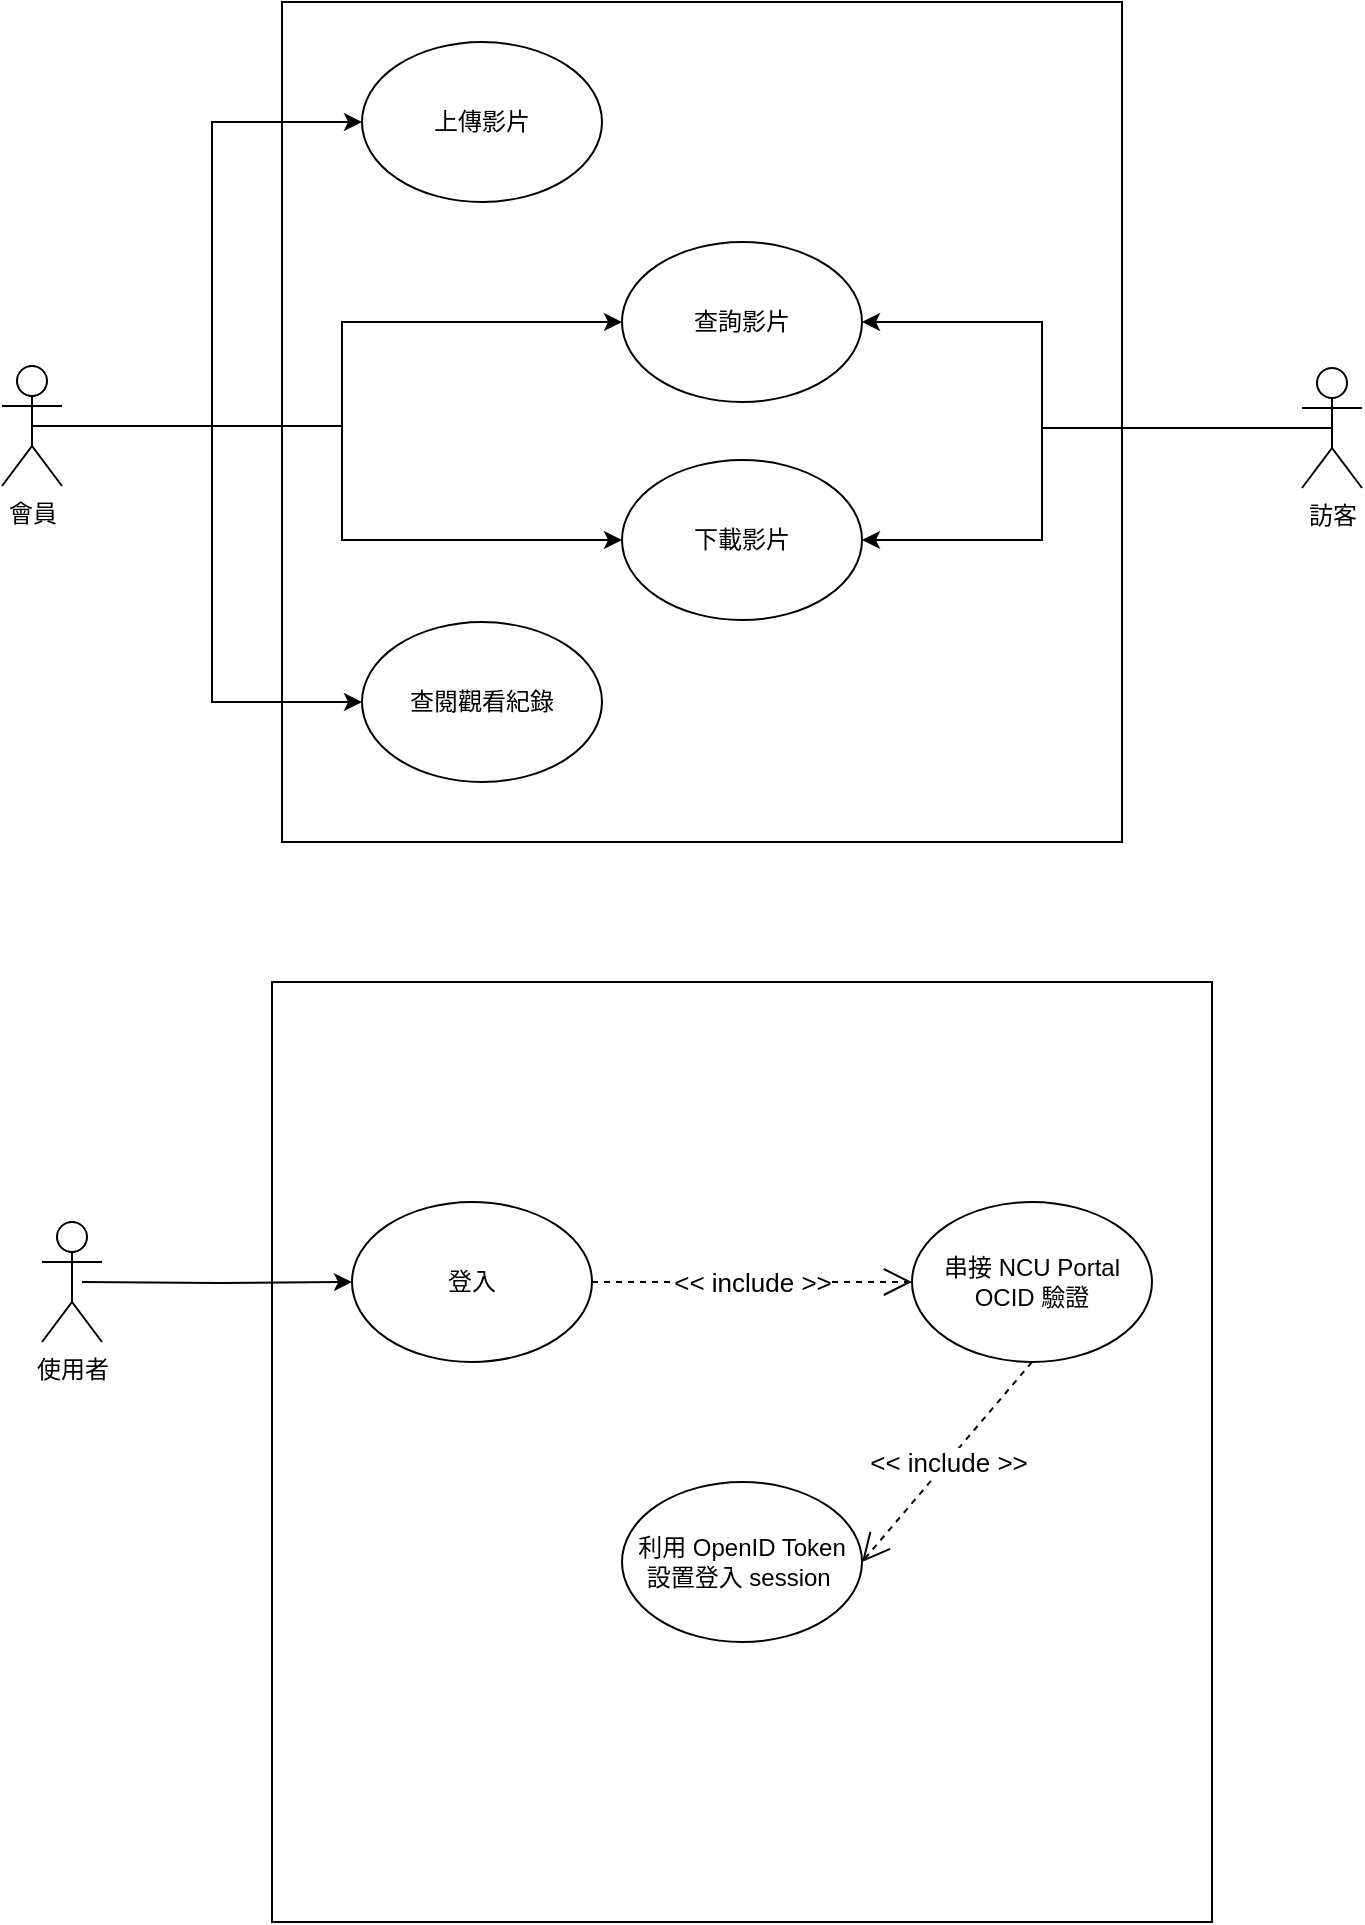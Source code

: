 <mxfile version="24.8.4">
  <diagram name="第 1 页" id="foSNegPKrguEiwjxMZeC">
    <mxGraphModel dx="1222" dy="1803" grid="1" gridSize="10" guides="1" tooltips="1" connect="1" arrows="1" fold="1" page="1" pageScale="1" pageWidth="827" pageHeight="1169" math="0" shadow="0">
      <root>
        <mxCell id="0" />
        <mxCell id="1" parent="0" />
        <mxCell id="tMpl9T8Y8EHcBf0lue8t-3" value="" style="whiteSpace=wrap;html=1;aspect=fixed;" vertex="1" parent="1">
          <mxGeometry x="155" y="-20" width="470" height="470" as="geometry" />
        </mxCell>
        <mxCell id="tMpl9T8Y8EHcBf0lue8t-1" value="登入" style="ellipse;whiteSpace=wrap;html=1;" vertex="1" parent="1">
          <mxGeometry x="195" y="90" width="120" height="80" as="geometry" />
        </mxCell>
        <mxCell id="tMpl9T8Y8EHcBf0lue8t-2" value="串接 NCU Portal&lt;br&gt;OCID 驗證" style="ellipse;whiteSpace=wrap;html=1;" vertex="1" parent="1">
          <mxGeometry x="475" y="90" width="120" height="80" as="geometry" />
        </mxCell>
        <mxCell id="tMpl9T8Y8EHcBf0lue8t-4" value="" style="whiteSpace=wrap;html=1;aspect=fixed;" vertex="1" parent="1">
          <mxGeometry x="160" y="-510" width="420" height="420" as="geometry" />
        </mxCell>
        <mxCell id="tMpl9T8Y8EHcBf0lue8t-5" value="上傳影片" style="ellipse;whiteSpace=wrap;html=1;" vertex="1" parent="1">
          <mxGeometry x="200" y="-490" width="120" height="80" as="geometry" />
        </mxCell>
        <mxCell id="tMpl9T8Y8EHcBf0lue8t-6" value="下載影片" style="ellipse;whiteSpace=wrap;html=1;" vertex="1" parent="1">
          <mxGeometry x="330" y="-281" width="120" height="80" as="geometry" />
        </mxCell>
        <mxCell id="tMpl9T8Y8EHcBf0lue8t-7" value="查閱觀看紀錄" style="ellipse;whiteSpace=wrap;html=1;" vertex="1" parent="1">
          <mxGeometry x="200" y="-200" width="120" height="80" as="geometry" />
        </mxCell>
        <mxCell id="tMpl9T8Y8EHcBf0lue8t-11" style="edgeStyle=orthogonalEdgeStyle;rounded=0;orthogonalLoop=1;jettySize=auto;html=1;exitX=0.5;exitY=0.5;exitDx=0;exitDy=0;exitPerimeter=0;entryX=0;entryY=0.5;entryDx=0;entryDy=0;" edge="1" parent="1" source="tMpl9T8Y8EHcBf0lue8t-8" target="tMpl9T8Y8EHcBf0lue8t-5">
          <mxGeometry relative="1" as="geometry" />
        </mxCell>
        <mxCell id="tMpl9T8Y8EHcBf0lue8t-12" style="edgeStyle=orthogonalEdgeStyle;rounded=0;orthogonalLoop=1;jettySize=auto;html=1;exitX=0.5;exitY=0.5;exitDx=0;exitDy=0;exitPerimeter=0;entryX=0;entryY=0.5;entryDx=0;entryDy=0;" edge="1" parent="1" source="tMpl9T8Y8EHcBf0lue8t-8" target="tMpl9T8Y8EHcBf0lue8t-6">
          <mxGeometry relative="1" as="geometry" />
        </mxCell>
        <mxCell id="tMpl9T8Y8EHcBf0lue8t-13" style="edgeStyle=orthogonalEdgeStyle;rounded=0;orthogonalLoop=1;jettySize=auto;html=1;exitX=0.5;exitY=0.5;exitDx=0;exitDy=0;exitPerimeter=0;entryX=0;entryY=0.5;entryDx=0;entryDy=0;" edge="1" parent="1" source="tMpl9T8Y8EHcBf0lue8t-8" target="tMpl9T8Y8EHcBf0lue8t-7">
          <mxGeometry relative="1" as="geometry" />
        </mxCell>
        <mxCell id="tMpl9T8Y8EHcBf0lue8t-15" style="edgeStyle=orthogonalEdgeStyle;rounded=0;orthogonalLoop=1;jettySize=auto;html=1;exitX=0.5;exitY=0.5;exitDx=0;exitDy=0;exitPerimeter=0;entryX=0;entryY=0.5;entryDx=0;entryDy=0;" edge="1" parent="1" source="tMpl9T8Y8EHcBf0lue8t-8" target="tMpl9T8Y8EHcBf0lue8t-14">
          <mxGeometry relative="1" as="geometry" />
        </mxCell>
        <mxCell id="tMpl9T8Y8EHcBf0lue8t-8" value="會員" style="shape=umlActor;verticalLabelPosition=bottom;verticalAlign=top;html=1;outlineConnect=0;" vertex="1" parent="1">
          <mxGeometry x="20" y="-328" width="30" height="60" as="geometry" />
        </mxCell>
        <mxCell id="tMpl9T8Y8EHcBf0lue8t-14" value="查詢影片" style="ellipse;whiteSpace=wrap;html=1;" vertex="1" parent="1">
          <mxGeometry x="330" y="-390" width="120" height="80" as="geometry" />
        </mxCell>
        <mxCell id="tMpl9T8Y8EHcBf0lue8t-17" style="edgeStyle=orthogonalEdgeStyle;rounded=0;orthogonalLoop=1;jettySize=auto;html=1;exitX=0.5;exitY=0.5;exitDx=0;exitDy=0;exitPerimeter=0;entryX=1;entryY=0.5;entryDx=0;entryDy=0;" edge="1" parent="1" source="tMpl9T8Y8EHcBf0lue8t-16" target="tMpl9T8Y8EHcBf0lue8t-14">
          <mxGeometry relative="1" as="geometry">
            <Array as="points">
              <mxPoint x="540" y="-297" />
              <mxPoint x="540" y="-350" />
            </Array>
          </mxGeometry>
        </mxCell>
        <mxCell id="tMpl9T8Y8EHcBf0lue8t-18" style="edgeStyle=orthogonalEdgeStyle;rounded=0;orthogonalLoop=1;jettySize=auto;html=1;exitX=0.5;exitY=0.5;exitDx=0;exitDy=0;exitPerimeter=0;entryX=1;entryY=0.5;entryDx=0;entryDy=0;" edge="1" parent="1" source="tMpl9T8Y8EHcBf0lue8t-16" target="tMpl9T8Y8EHcBf0lue8t-6">
          <mxGeometry relative="1" as="geometry">
            <Array as="points">
              <mxPoint x="540" y="-297" />
              <mxPoint x="540" y="-241" />
            </Array>
          </mxGeometry>
        </mxCell>
        <mxCell id="tMpl9T8Y8EHcBf0lue8t-16" value="訪客" style="shape=umlActor;verticalLabelPosition=bottom;verticalAlign=top;html=1;outlineConnect=0;" vertex="1" parent="1">
          <mxGeometry x="670" y="-327" width="30" height="60" as="geometry" />
        </mxCell>
        <mxCell id="tMpl9T8Y8EHcBf0lue8t-25" value="利用 OpenID Token&lt;div&gt;設置登入 session&amp;nbsp;&lt;/div&gt;" style="ellipse;whiteSpace=wrap;html=1;" vertex="1" parent="1">
          <mxGeometry x="330" y="230" width="120" height="80" as="geometry" />
        </mxCell>
        <mxCell id="tMpl9T8Y8EHcBf0lue8t-26" value="&lt;font style=&quot;font-size: 13px;&quot;&gt;&amp;lt;&amp;lt; include &amp;gt;&amp;gt;&lt;/font&gt;" style="endArrow=open;endSize=12;dashed=1;html=1;rounded=0;entryX=0;entryY=0.5;entryDx=0;entryDy=0;" edge="1" parent="1" source="tMpl9T8Y8EHcBf0lue8t-1" target="tMpl9T8Y8EHcBf0lue8t-2">
          <mxGeometry width="160" relative="1" as="geometry">
            <mxPoint x="335" y="140" as="sourcePoint" />
            <mxPoint x="495" y="140" as="targetPoint" />
          </mxGeometry>
        </mxCell>
        <mxCell id="tMpl9T8Y8EHcBf0lue8t-27" value="&lt;font style=&quot;font-size: 13px;&quot;&gt;&amp;lt;&amp;lt; include &amp;gt;&amp;gt;&lt;/font&gt;" style="endArrow=open;endSize=12;dashed=1;html=1;rounded=0;entryX=1;entryY=0.5;entryDx=0;entryDy=0;exitX=0.5;exitY=1;exitDx=0;exitDy=0;" edge="1" parent="1" source="tMpl9T8Y8EHcBf0lue8t-2" target="tMpl9T8Y8EHcBf0lue8t-25">
          <mxGeometry width="160" relative="1" as="geometry">
            <mxPoint x="325" y="140" as="sourcePoint" />
            <mxPoint x="485" y="140" as="targetPoint" />
          </mxGeometry>
        </mxCell>
        <mxCell id="tMpl9T8Y8EHcBf0lue8t-29" style="edgeStyle=orthogonalEdgeStyle;rounded=0;orthogonalLoop=1;jettySize=auto;html=1;exitX=0.5;exitY=0.5;exitDx=0;exitDy=0;exitPerimeter=0;" edge="1" parent="1" target="tMpl9T8Y8EHcBf0lue8t-1">
          <mxGeometry relative="1" as="geometry">
            <mxPoint x="60" y="130" as="sourcePoint" />
          </mxGeometry>
        </mxCell>
        <mxCell id="tMpl9T8Y8EHcBf0lue8t-28" value="使用者" style="shape=umlActor;verticalLabelPosition=bottom;verticalAlign=top;html=1;outlineConnect=0;" vertex="1" parent="1">
          <mxGeometry x="40" y="100" width="30" height="60" as="geometry" />
        </mxCell>
      </root>
    </mxGraphModel>
  </diagram>
</mxfile>
